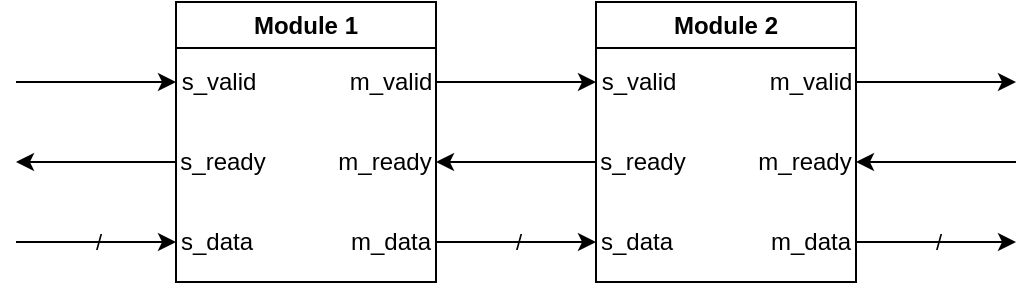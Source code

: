 <mxfile version="24.6.5" type="device">
  <diagram name="Page-1" id="Y7fDS_C0gfKzPyL6VnSx">
    <mxGraphModel dx="1669" dy="451" grid="1" gridSize="10" guides="1" tooltips="1" connect="1" arrows="1" fold="1" page="1" pageScale="1" pageWidth="850" pageHeight="1100" math="0" shadow="0">
      <root>
        <mxCell id="0" />
        <mxCell id="1" parent="0" />
        <mxCell id="KxN5zA2LxY_8TZOwQZdD-16" value="" style="group" vertex="1" connectable="0" parent="1">
          <mxGeometry width="219" height="140" as="geometry" />
        </mxCell>
        <mxCell id="KxN5zA2LxY_8TZOwQZdD-2" value="&lt;div&gt;Module 1&lt;/div&gt;" style="swimlane;whiteSpace=wrap;html=1;" vertex="1" parent="KxN5zA2LxY_8TZOwQZdD-16">
          <mxGeometry x="80" width="130" height="140" as="geometry" />
        </mxCell>
        <mxCell id="KxN5zA2LxY_8TZOwQZdD-4" value="" style="endArrow=classic;html=1;rounded=0;" edge="1" parent="KxN5zA2LxY_8TZOwQZdD-16">
          <mxGeometry width="50" height="50" relative="1" as="geometry">
            <mxPoint y="40" as="sourcePoint" />
            <mxPoint x="80" y="40" as="targetPoint" />
          </mxGeometry>
        </mxCell>
        <mxCell id="KxN5zA2LxY_8TZOwQZdD-5" value="&lt;div&gt;s_valid&lt;/div&gt;" style="text;html=1;align=center;verticalAlign=middle;resizable=0;points=[];autosize=1;strokeColor=none;fillColor=none;" vertex="1" parent="KxN5zA2LxY_8TZOwQZdD-16">
          <mxGeometry x="71" y="25" width="60" height="30" as="geometry" />
        </mxCell>
        <mxCell id="KxN5zA2LxY_8TZOwQZdD-6" value="" style="endArrow=classic;html=1;rounded=0;" edge="1" parent="KxN5zA2LxY_8TZOwQZdD-16">
          <mxGeometry width="50" height="50" relative="1" as="geometry">
            <mxPoint x="80" y="80" as="sourcePoint" />
            <mxPoint y="80" as="targetPoint" />
          </mxGeometry>
        </mxCell>
        <mxCell id="KxN5zA2LxY_8TZOwQZdD-7" value="&lt;div&gt;s_ready&lt;/div&gt;" style="text;html=1;align=center;verticalAlign=middle;resizable=0;points=[];autosize=1;strokeColor=none;fillColor=none;" vertex="1" parent="KxN5zA2LxY_8TZOwQZdD-16">
          <mxGeometry x="68" y="65" width="70" height="30" as="geometry" />
        </mxCell>
        <mxCell id="KxN5zA2LxY_8TZOwQZdD-8" value="" style="endArrow=classic;html=1;rounded=0;startArrow=none;startFill=0;jumpStyle=none;flowAnimation=0;shadow=0;" edge="1" parent="KxN5zA2LxY_8TZOwQZdD-16">
          <mxGeometry width="50" height="50" relative="1" as="geometry">
            <mxPoint y="120" as="sourcePoint" />
            <mxPoint x="80" y="120" as="targetPoint" />
          </mxGeometry>
        </mxCell>
        <mxCell id="KxN5zA2LxY_8TZOwQZdD-15" value="/" style="edgeLabel;html=1;align=center;verticalAlign=middle;resizable=0;points=[];labelBackgroundColor=none;" vertex="1" connectable="0" parent="KxN5zA2LxY_8TZOwQZdD-8">
          <mxGeometry x="0.02" relative="1" as="geometry">
            <mxPoint as="offset" />
          </mxGeometry>
        </mxCell>
        <mxCell id="KxN5zA2LxY_8TZOwQZdD-9" value="&lt;div&gt;s_data&lt;/div&gt;" style="text;html=1;align=center;verticalAlign=middle;resizable=0;points=[];autosize=1;strokeColor=none;fillColor=none;" vertex="1" parent="KxN5zA2LxY_8TZOwQZdD-16">
          <mxGeometry x="70" y="105" width="60" height="30" as="geometry" />
        </mxCell>
        <mxCell id="KxN5zA2LxY_8TZOwQZdD-10" value="&lt;div&gt;m_valid&lt;/div&gt;" style="text;html=1;align=center;verticalAlign=middle;resizable=0;points=[];autosize=1;strokeColor=none;fillColor=none;" vertex="1" parent="KxN5zA2LxY_8TZOwQZdD-16">
          <mxGeometry x="157" y="25" width="60" height="30" as="geometry" />
        </mxCell>
        <mxCell id="KxN5zA2LxY_8TZOwQZdD-11" value="&lt;div&gt;m_ready&lt;/div&gt;" style="text;html=1;align=center;verticalAlign=middle;resizable=0;points=[];autosize=1;strokeColor=none;fillColor=none;" vertex="1" parent="KxN5zA2LxY_8TZOwQZdD-16">
          <mxGeometry x="149" y="65" width="70" height="30" as="geometry" />
        </mxCell>
        <mxCell id="KxN5zA2LxY_8TZOwQZdD-12" value="&lt;div&gt;m_data&lt;/div&gt;" style="text;html=1;align=center;verticalAlign=middle;resizable=0;points=[];autosize=1;strokeColor=none;fillColor=none;" vertex="1" parent="KxN5zA2LxY_8TZOwQZdD-16">
          <mxGeometry x="157" y="105" width="60" height="30" as="geometry" />
        </mxCell>
        <mxCell id="KxN5zA2LxY_8TZOwQZdD-17" value="" style="group" vertex="1" connectable="0" parent="1">
          <mxGeometry x="210" width="219" height="140" as="geometry" />
        </mxCell>
        <mxCell id="KxN5zA2LxY_8TZOwQZdD-18" value="&lt;div&gt;Module 2&lt;br&gt;&lt;/div&gt;" style="swimlane;whiteSpace=wrap;html=1;" vertex="1" parent="KxN5zA2LxY_8TZOwQZdD-17">
          <mxGeometry x="80" width="130" height="140" as="geometry" />
        </mxCell>
        <mxCell id="KxN5zA2LxY_8TZOwQZdD-19" value="" style="endArrow=classic;html=1;rounded=0;" edge="1" parent="KxN5zA2LxY_8TZOwQZdD-17">
          <mxGeometry width="50" height="50" relative="1" as="geometry">
            <mxPoint y="40" as="sourcePoint" />
            <mxPoint x="80" y="40" as="targetPoint" />
          </mxGeometry>
        </mxCell>
        <mxCell id="KxN5zA2LxY_8TZOwQZdD-20" value="&lt;div&gt;s_valid&lt;/div&gt;" style="text;html=1;align=center;verticalAlign=middle;resizable=0;points=[];autosize=1;strokeColor=none;fillColor=none;" vertex="1" parent="KxN5zA2LxY_8TZOwQZdD-17">
          <mxGeometry x="71" y="25" width="60" height="30" as="geometry" />
        </mxCell>
        <mxCell id="KxN5zA2LxY_8TZOwQZdD-21" value="" style="endArrow=classic;html=1;rounded=0;" edge="1" parent="KxN5zA2LxY_8TZOwQZdD-17">
          <mxGeometry width="50" height="50" relative="1" as="geometry">
            <mxPoint x="80" y="80" as="sourcePoint" />
            <mxPoint y="80" as="targetPoint" />
          </mxGeometry>
        </mxCell>
        <mxCell id="KxN5zA2LxY_8TZOwQZdD-22" value="&lt;div&gt;s_ready&lt;/div&gt;" style="text;html=1;align=center;verticalAlign=middle;resizable=0;points=[];autosize=1;strokeColor=none;fillColor=none;" vertex="1" parent="KxN5zA2LxY_8TZOwQZdD-17">
          <mxGeometry x="68" y="65" width="70" height="30" as="geometry" />
        </mxCell>
        <mxCell id="KxN5zA2LxY_8TZOwQZdD-23" value="" style="endArrow=classic;html=1;rounded=0;startArrow=none;startFill=0;jumpStyle=none;flowAnimation=0;shadow=0;" edge="1" parent="KxN5zA2LxY_8TZOwQZdD-17">
          <mxGeometry width="50" height="50" relative="1" as="geometry">
            <mxPoint y="120" as="sourcePoint" />
            <mxPoint x="80" y="120" as="targetPoint" />
          </mxGeometry>
        </mxCell>
        <mxCell id="KxN5zA2LxY_8TZOwQZdD-24" value="/" style="edgeLabel;html=1;align=center;verticalAlign=middle;resizable=0;points=[];labelBackgroundColor=none;" vertex="1" connectable="0" parent="KxN5zA2LxY_8TZOwQZdD-23">
          <mxGeometry x="0.02" relative="1" as="geometry">
            <mxPoint as="offset" />
          </mxGeometry>
        </mxCell>
        <mxCell id="KxN5zA2LxY_8TZOwQZdD-25" value="&lt;div&gt;s_data&lt;/div&gt;" style="text;html=1;align=center;verticalAlign=middle;resizable=0;points=[];autosize=1;strokeColor=none;fillColor=none;" vertex="1" parent="KxN5zA2LxY_8TZOwQZdD-17">
          <mxGeometry x="70" y="105" width="60" height="30" as="geometry" />
        </mxCell>
        <mxCell id="KxN5zA2LxY_8TZOwQZdD-26" value="&lt;div&gt;m_valid&lt;/div&gt;" style="text;html=1;align=center;verticalAlign=middle;resizable=0;points=[];autosize=1;strokeColor=none;fillColor=none;" vertex="1" parent="KxN5zA2LxY_8TZOwQZdD-17">
          <mxGeometry x="157" y="25" width="60" height="30" as="geometry" />
        </mxCell>
        <mxCell id="KxN5zA2LxY_8TZOwQZdD-27" value="&lt;div&gt;m_ready&lt;/div&gt;" style="text;html=1;align=center;verticalAlign=middle;resizable=0;points=[];autosize=1;strokeColor=none;fillColor=none;" vertex="1" parent="KxN5zA2LxY_8TZOwQZdD-17">
          <mxGeometry x="149" y="65" width="70" height="30" as="geometry" />
        </mxCell>
        <mxCell id="KxN5zA2LxY_8TZOwQZdD-28" value="&lt;div&gt;m_data&lt;/div&gt;" style="text;html=1;align=center;verticalAlign=middle;resizable=0;points=[];autosize=1;strokeColor=none;fillColor=none;" vertex="1" parent="KxN5zA2LxY_8TZOwQZdD-17">
          <mxGeometry x="157" y="105" width="60" height="30" as="geometry" />
        </mxCell>
        <mxCell id="KxN5zA2LxY_8TZOwQZdD-29" value="" style="endArrow=classic;html=1;rounded=0;" edge="1" parent="1">
          <mxGeometry width="50" height="50" relative="1" as="geometry">
            <mxPoint x="420" y="40" as="sourcePoint" />
            <mxPoint x="500" y="40" as="targetPoint" />
          </mxGeometry>
        </mxCell>
        <mxCell id="KxN5zA2LxY_8TZOwQZdD-30" value="" style="endArrow=classic;html=1;rounded=0;" edge="1" parent="1">
          <mxGeometry width="50" height="50" relative="1" as="geometry">
            <mxPoint x="500" y="80" as="sourcePoint" />
            <mxPoint x="420" y="80" as="targetPoint" />
          </mxGeometry>
        </mxCell>
        <mxCell id="KxN5zA2LxY_8TZOwQZdD-31" value="" style="endArrow=classic;html=1;rounded=0;startArrow=none;startFill=0;jumpStyle=none;flowAnimation=0;shadow=0;" edge="1" parent="1">
          <mxGeometry width="50" height="50" relative="1" as="geometry">
            <mxPoint x="420" y="120" as="sourcePoint" />
            <mxPoint x="500" y="120" as="targetPoint" />
          </mxGeometry>
        </mxCell>
        <mxCell id="KxN5zA2LxY_8TZOwQZdD-32" value="/" style="edgeLabel;html=1;align=center;verticalAlign=middle;resizable=0;points=[];labelBackgroundColor=none;" vertex="1" connectable="0" parent="KxN5zA2LxY_8TZOwQZdD-31">
          <mxGeometry x="0.02" relative="1" as="geometry">
            <mxPoint as="offset" />
          </mxGeometry>
        </mxCell>
      </root>
    </mxGraphModel>
  </diagram>
</mxfile>
